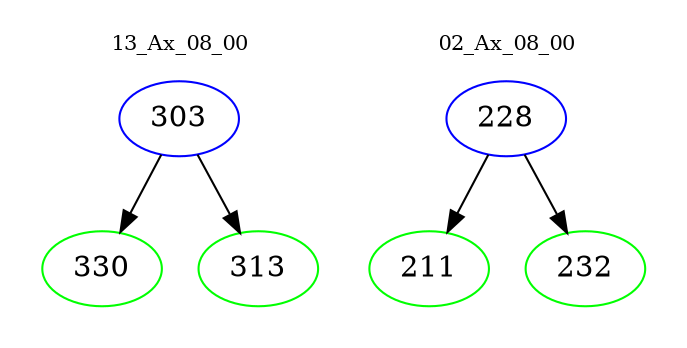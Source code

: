 digraph{
subgraph cluster_0 {
color = white
label = "13_Ax_08_00";
fontsize=10;
T0_303 [label="303", color="blue"]
T0_303 -> T0_330 [color="black"]
T0_330 [label="330", color="green"]
T0_303 -> T0_313 [color="black"]
T0_313 [label="313", color="green"]
}
subgraph cluster_1 {
color = white
label = "02_Ax_08_00";
fontsize=10;
T1_228 [label="228", color="blue"]
T1_228 -> T1_211 [color="black"]
T1_211 [label="211", color="green"]
T1_228 -> T1_232 [color="black"]
T1_232 [label="232", color="green"]
}
}
